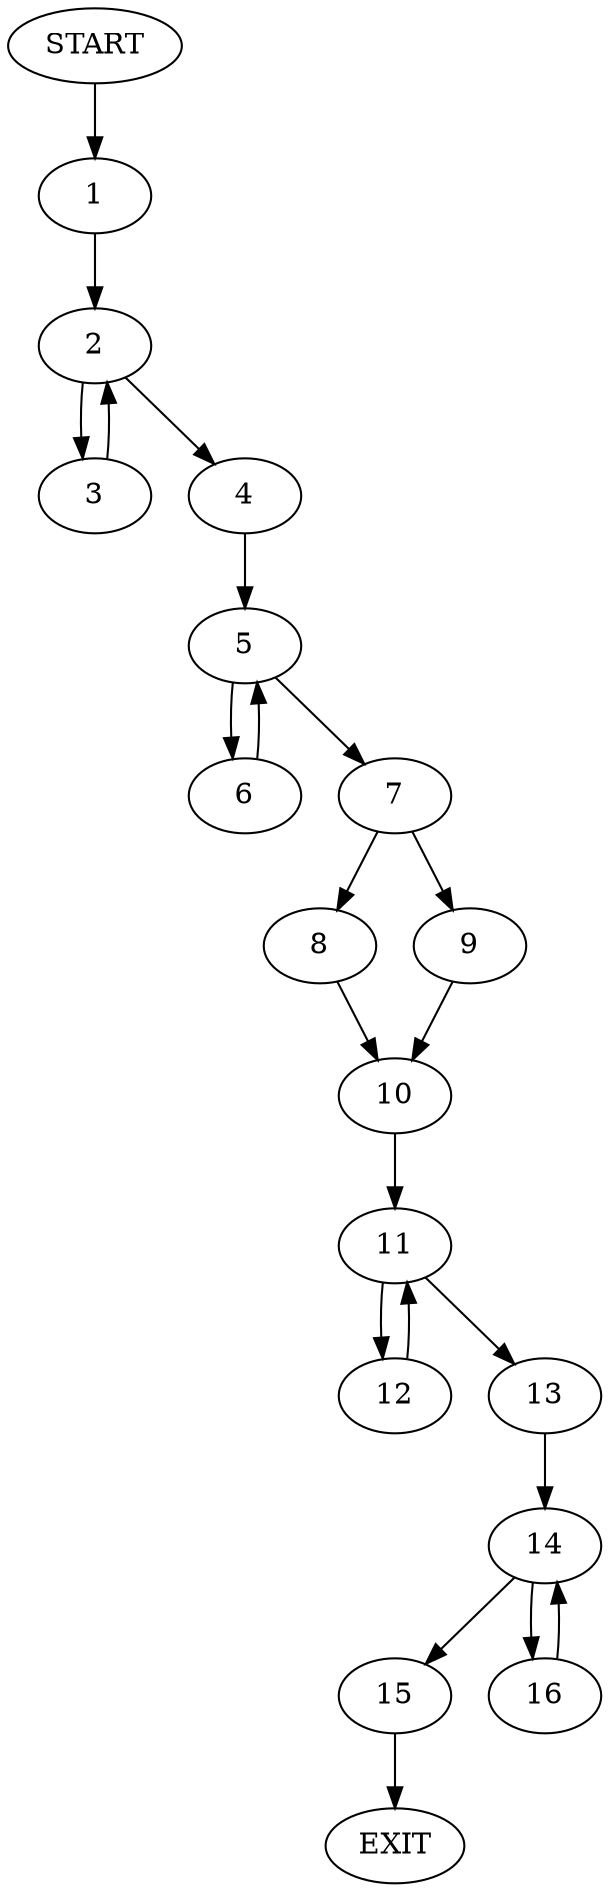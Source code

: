digraph {
0 [label="START"]
17 [label="EXIT"]
0 -> 1
1 -> 2
2 -> 3
2 -> 4
3 -> 2
4 -> 5
5 -> 6
5 -> 7
6 -> 5
7 -> 8
7 -> 9
9 -> 10
8 -> 10
10 -> 11
11 -> 12
11 -> 13
13 -> 14
12 -> 11
14 -> 15
14 -> 16
16 -> 14
15 -> 17
}
